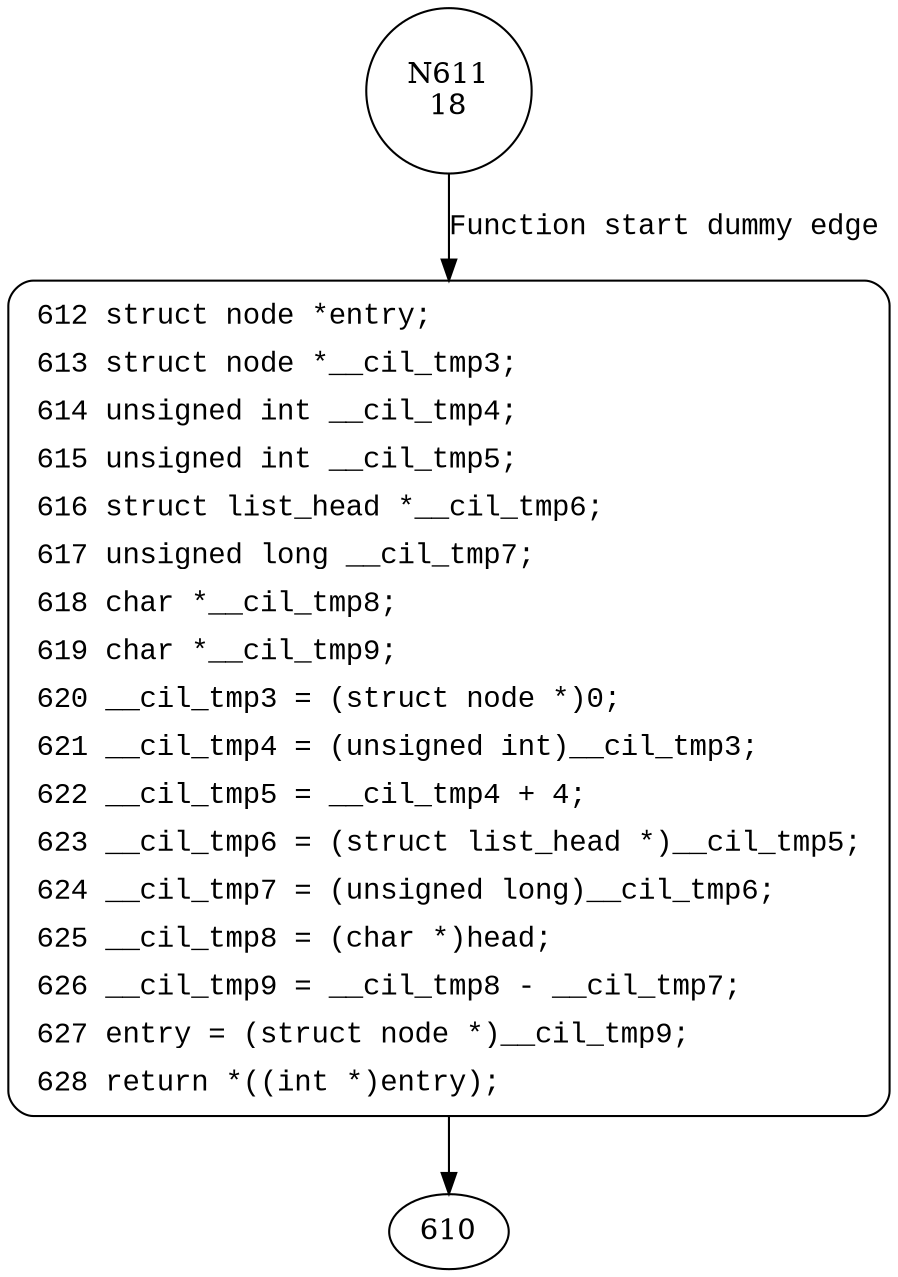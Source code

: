 digraph val_from_node {
611 [shape="circle" label="N611\n18"]
612 [shape="circle" label="N612\n17"]
612 [style="filled,bold" penwidth="1" fillcolor="white" fontname="Courier New" shape="Mrecord" label=<<table border="0" cellborder="0" cellpadding="3" bgcolor="white"><tr><td align="right">612</td><td align="left">struct node *entry;</td></tr><tr><td align="right">613</td><td align="left">struct node *__cil_tmp3;</td></tr><tr><td align="right">614</td><td align="left">unsigned int __cil_tmp4;</td></tr><tr><td align="right">615</td><td align="left">unsigned int __cil_tmp5;</td></tr><tr><td align="right">616</td><td align="left">struct list_head *__cil_tmp6;</td></tr><tr><td align="right">617</td><td align="left">unsigned long __cil_tmp7;</td></tr><tr><td align="right">618</td><td align="left">char *__cil_tmp8;</td></tr><tr><td align="right">619</td><td align="left">char *__cil_tmp9;</td></tr><tr><td align="right">620</td><td align="left">__cil_tmp3 = (struct node *)0;</td></tr><tr><td align="right">621</td><td align="left">__cil_tmp4 = (unsigned int)__cil_tmp3;</td></tr><tr><td align="right">622</td><td align="left">__cil_tmp5 = __cil_tmp4 + 4;</td></tr><tr><td align="right">623</td><td align="left">__cil_tmp6 = (struct list_head *)__cil_tmp5;</td></tr><tr><td align="right">624</td><td align="left">__cil_tmp7 = (unsigned long)__cil_tmp6;</td></tr><tr><td align="right">625</td><td align="left">__cil_tmp8 = (char *)head;</td></tr><tr><td align="right">626</td><td align="left">__cil_tmp9 = __cil_tmp8 - __cil_tmp7;</td></tr><tr><td align="right">627</td><td align="left">entry = (struct node *)__cil_tmp9;</td></tr><tr><td align="right">628</td><td align="left">return *((int *)entry);</td></tr></table>>]
612 -> 610[label=""]
611 -> 612 [label="Function start dummy edge" fontname="Courier New"]
}